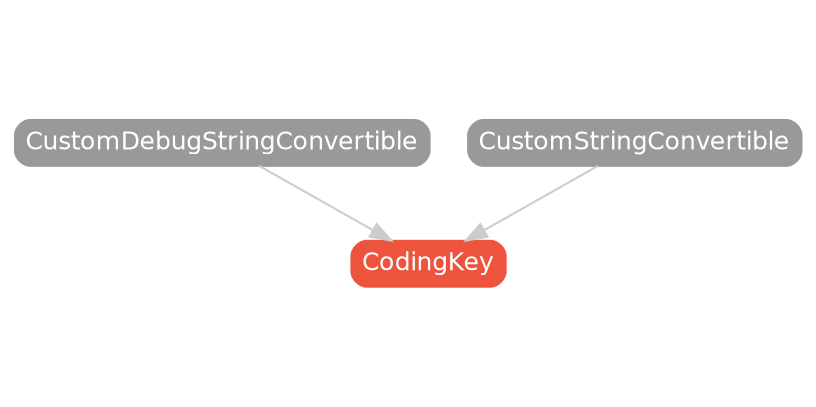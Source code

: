strict digraph "CodingKey - Type Hierarchy - SwiftDoc.org" {
    pad="0.1,0.8"
    node [shape=box, style="filled,rounded", color="#999999", fillcolor="#999999", fontcolor=white, fontname=Helvetica, fontnames="Helvetica,sansserif", fontsize=12, margin="0.07,0.05", height="0.3"]
    edge [color="#cccccc"]
    "CodingKey" [URL="/protocol/CodingKey/", style="filled,rounded", fillcolor="#ee543d", color="#ee543d"]
    "CustomDebugStringConvertible" [URL="/protocol/CustomDebugStringConvertible/hierarchy/"]
    "CustomStringConvertible" [URL="/protocol/CustomStringConvertible/hierarchy/"]    "CustomDebugStringConvertible" -> "CodingKey"
    "CustomStringConvertible" -> "CodingKey"
    subgraph Types {
        rank = max; 
    }
}